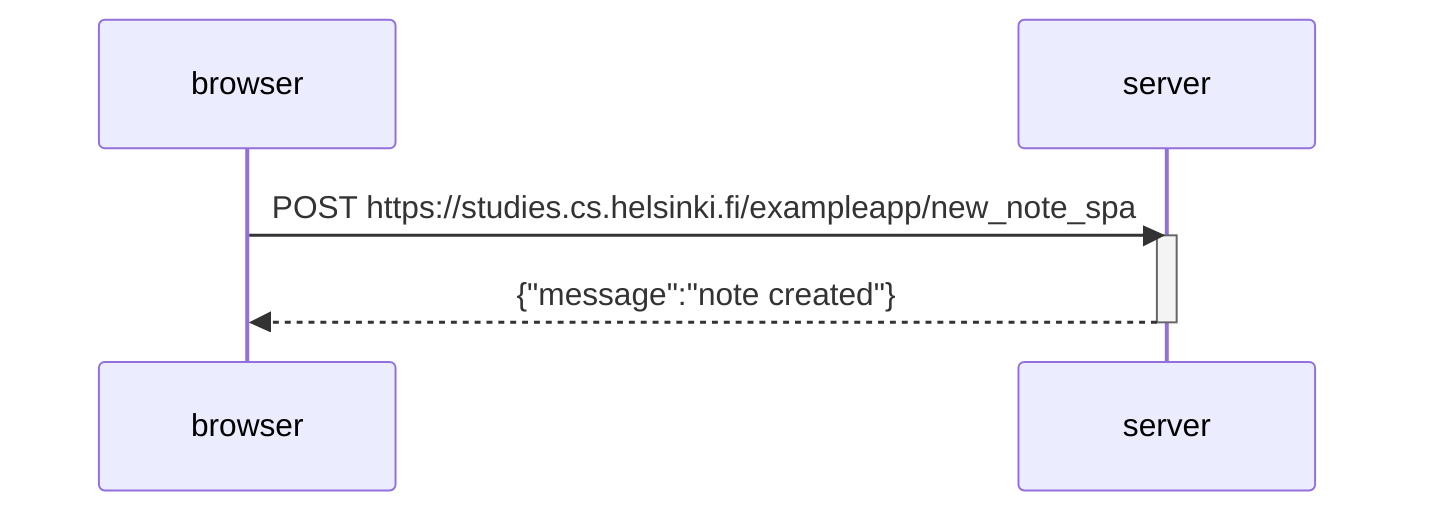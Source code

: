 sequenceDiagram
    participant browser
    participant server

    browser->>server: POST https://studies.cs.helsinki.fi/exampleapp/new_note_spa

    activate server
    server-->>browser: {"message":"note created"}
    deactivate server